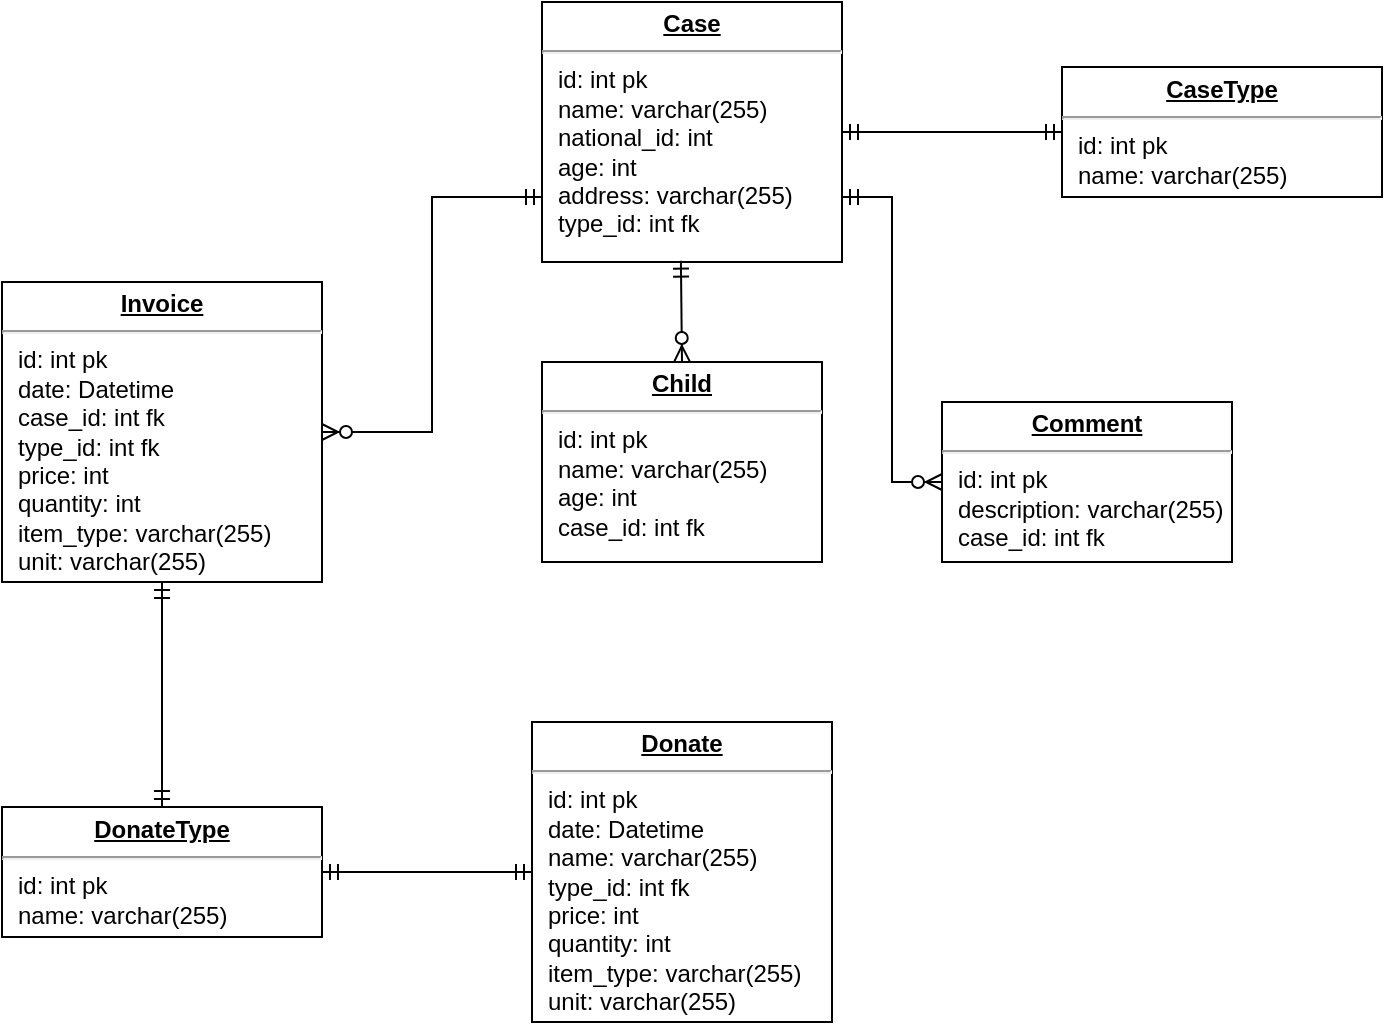 <mxfile version="21.0.2" type="github">
  <diagram name="Page-1" id="a7904f86-f2b4-8e86-fa97-74104820619b">
    <mxGraphModel dx="1038" dy="694" grid="1" gridSize="10" guides="1" tooltips="1" connect="1" arrows="1" fold="1" page="1" pageScale="1" pageWidth="1100" pageHeight="850" background="none" math="0" shadow="0">
      <root>
        <mxCell id="0" />
        <mxCell id="1" parent="0" />
        <mxCell id="KxadMB26XgNLB9hYf9AW-2" value="&lt;p style=&quot;margin: 0px ; margin-top: 4px ; text-align: center ; text-decoration: underline&quot;&gt;&lt;b&gt;Case&lt;/b&gt;&lt;/p&gt;&lt;hr&gt;&lt;p style=&quot;margin: 0px ; margin-left: 8px&quot;&gt;id: int pk&lt;/p&gt;&lt;p style=&quot;margin: 0px ; margin-left: 8px&quot;&gt;name: varchar(255)&lt;/p&gt;&lt;p style=&quot;margin: 0px ; margin-left: 8px&quot;&gt;national_id: int&lt;/p&gt;&lt;p style=&quot;margin: 0px ; margin-left: 8px&quot;&gt;age: int&lt;/p&gt;&lt;p style=&quot;margin: 0px ; margin-left: 8px&quot;&gt;address: varchar(255)&lt;/p&gt;&lt;p style=&quot;margin: 0px ; margin-left: 8px&quot;&gt;type_id: int fk&lt;/p&gt;" style="verticalAlign=top;align=left;overflow=fill;fontSize=12;fontFamily=Helvetica;html=1;rounded=0;shadow=0;comic=0;labelBackgroundColor=none;strokeWidth=1" vertex="1" parent="1">
          <mxGeometry x="475" y="160" width="150" height="130" as="geometry" />
        </mxCell>
        <mxCell id="KxadMB26XgNLB9hYf9AW-3" value="&lt;p style=&quot;margin: 0px ; margin-top: 4px ; text-align: center ; text-decoration: underline&quot;&gt;&lt;b&gt;Child&lt;/b&gt;&lt;/p&gt;&lt;hr&gt;&lt;p style=&quot;margin: 0px ; margin-left: 8px&quot;&gt;id: int pk&lt;/p&gt;&lt;p style=&quot;margin: 0px ; margin-left: 8px&quot;&gt;name: varchar(255)&lt;/p&gt;&lt;p style=&quot;margin: 0px ; margin-left: 8px&quot;&gt;age: int&lt;/p&gt;&lt;p style=&quot;margin: 0px ; margin-left: 8px&quot;&gt;case_id: int fk&lt;/p&gt;" style="verticalAlign=top;align=left;overflow=fill;fontSize=12;fontFamily=Helvetica;html=1;rounded=0;shadow=0;comic=0;labelBackgroundColor=none;strokeWidth=1" vertex="1" parent="1">
          <mxGeometry x="475" y="340" width="140" height="100" as="geometry" />
        </mxCell>
        <mxCell id="KxadMB26XgNLB9hYf9AW-4" value="&lt;p style=&quot;margin: 0px ; margin-top: 4px ; text-align: center ; text-decoration: underline&quot;&gt;&lt;b&gt;Comment&lt;/b&gt;&lt;/p&gt;&lt;hr&gt;&lt;p style=&quot;margin: 0px ; margin-left: 8px&quot;&gt;id: int pk&lt;/p&gt;&lt;p style=&quot;margin: 0px ; margin-left: 8px&quot;&gt;description: varchar(255)&lt;/p&gt;&lt;p style=&quot;margin: 0px ; margin-left: 8px&quot;&gt;case_id: int fk&lt;/p&gt;" style="verticalAlign=top;align=left;overflow=fill;fontSize=12;fontFamily=Helvetica;html=1;rounded=0;shadow=0;comic=0;labelBackgroundColor=none;strokeWidth=1" vertex="1" parent="1">
          <mxGeometry x="675" y="360" width="145" height="80" as="geometry" />
        </mxCell>
        <mxCell id="KxadMB26XgNLB9hYf9AW-5" value="&lt;p style=&quot;margin: 0px ; margin-top: 4px ; text-align: center ; text-decoration: underline&quot;&gt;&lt;b&gt;CaseType&lt;/b&gt;&lt;/p&gt;&lt;hr&gt;&lt;p style=&quot;margin: 0px ; margin-left: 8px&quot;&gt;id: int pk&lt;/p&gt;&lt;p style=&quot;margin: 0px ; margin-left: 8px&quot;&gt;name: varchar(255)&lt;/p&gt;" style="verticalAlign=top;align=left;overflow=fill;fontSize=12;fontFamily=Helvetica;html=1;rounded=0;shadow=0;comic=0;labelBackgroundColor=none;strokeWidth=1" vertex="1" parent="1">
          <mxGeometry x="735" y="192.5" width="160" height="65" as="geometry" />
        </mxCell>
        <mxCell id="KxadMB26XgNLB9hYf9AW-9" value="" style="fontSize=12;html=1;endArrow=ERmandOne;startArrow=ERmandOne;rounded=0;entryX=1;entryY=0.5;entryDx=0;entryDy=0;exitX=0;exitY=0.5;exitDx=0;exitDy=0;" edge="1" parent="1" source="KxadMB26XgNLB9hYf9AW-5" target="KxadMB26XgNLB9hYf9AW-2">
          <mxGeometry width="100" height="100" relative="1" as="geometry">
            <mxPoint x="445" y="440" as="sourcePoint" />
            <mxPoint x="545" y="340" as="targetPoint" />
          </mxGeometry>
        </mxCell>
        <mxCell id="KxadMB26XgNLB9hYf9AW-11" value="" style="fontSize=12;html=1;endArrow=ERzeroToMany;startArrow=ERmandOne;rounded=0;exitX=0.463;exitY=0.995;exitDx=0;exitDy=0;entryX=0.5;entryY=0;entryDx=0;entryDy=0;exitPerimeter=0;" edge="1" parent="1" source="KxadMB26XgNLB9hYf9AW-2" target="KxadMB26XgNLB9hYf9AW-3">
          <mxGeometry width="100" height="100" relative="1" as="geometry">
            <mxPoint x="655" y="570" as="sourcePoint" />
            <mxPoint x="755" y="470" as="targetPoint" />
          </mxGeometry>
        </mxCell>
        <mxCell id="KxadMB26XgNLB9hYf9AW-12" value="" style="fontSize=12;html=1;endArrow=ERzeroToMany;startArrow=ERmandOne;rounded=0;exitX=1;exitY=0.75;exitDx=0;exitDy=0;entryX=0;entryY=0.5;entryDx=0;entryDy=0;edgeStyle=orthogonalEdgeStyle;" edge="1" parent="1" source="KxadMB26XgNLB9hYf9AW-2" target="KxadMB26XgNLB9hYf9AW-4">
          <mxGeometry width="100" height="100" relative="1" as="geometry">
            <mxPoint x="675" y="257.5" as="sourcePoint" />
            <mxPoint x="676" y="308.5" as="targetPoint" />
          </mxGeometry>
        </mxCell>
        <mxCell id="KxadMB26XgNLB9hYf9AW-28" value="&lt;p style=&quot;margin: 0px ; margin-top: 4px ; text-align: center ; text-decoration: underline&quot;&gt;&lt;b&gt;Invoice&lt;/b&gt;&lt;/p&gt;&lt;hr&gt;&lt;p style=&quot;margin: 0px ; margin-left: 8px&quot;&gt;id: int pk&lt;/p&gt;&lt;p style=&quot;margin: 0px ; margin-left: 8px&quot;&gt;date: Datetime&lt;/p&gt;&lt;p style=&quot;margin: 0px ; margin-left: 8px&quot;&gt;case_id: int fk&lt;/p&gt;&lt;p style=&quot;margin: 0px ; margin-left: 8px&quot;&gt;type_id: int fk&lt;/p&gt;&lt;p style=&quot;margin: 0px ; margin-left: 8px&quot;&gt;price: int&lt;/p&gt;&lt;p style=&quot;margin: 0px ; margin-left: 8px&quot;&gt;quantity: int&lt;/p&gt;&lt;p style=&quot;margin: 0px ; margin-left: 8px&quot;&gt;item_type: varchar(255)&lt;/p&gt;&lt;p style=&quot;margin: 0px ; margin-left: 8px&quot;&gt;unit: varchar(255)&lt;/p&gt;" style="verticalAlign=top;align=left;overflow=fill;fontSize=12;fontFamily=Helvetica;html=1;rounded=0;shadow=0;comic=0;labelBackgroundColor=none;strokeWidth=1" vertex="1" parent="1">
          <mxGeometry x="205" y="300" width="160" height="150" as="geometry" />
        </mxCell>
        <mxCell id="KxadMB26XgNLB9hYf9AW-31" value="" style="fontSize=12;html=1;endArrow=ERzeroToMany;startArrow=ERmandOne;rounded=0;exitX=0;exitY=0.75;exitDx=0;exitDy=0;entryX=1;entryY=0.5;entryDx=0;entryDy=0;edgeStyle=orthogonalEdgeStyle;" edge="1" parent="1" source="KxadMB26XgNLB9hYf9AW-2" target="KxadMB26XgNLB9hYf9AW-28">
          <mxGeometry width="100" height="100" relative="1" as="geometry">
            <mxPoint x="375" y="364" as="sourcePoint" />
            <mxPoint x="415" y="486" as="targetPoint" />
          </mxGeometry>
        </mxCell>
        <mxCell id="KxadMB26XgNLB9hYf9AW-32" value="&lt;p style=&quot;margin: 0px ; margin-top: 4px ; text-align: center ; text-decoration: underline&quot;&gt;&lt;b&gt;Donate&lt;/b&gt;&lt;/p&gt;&lt;hr&gt;&lt;p style=&quot;margin: 0px ; margin-left: 8px&quot;&gt;id: int pk&lt;/p&gt;&lt;p style=&quot;margin: 0px ; margin-left: 8px&quot;&gt;date: Datetime&lt;/p&gt;&lt;p style=&quot;margin: 0px ; margin-left: 8px&quot;&gt;name: varchar(255)&lt;/p&gt;&lt;p style=&quot;margin: 0px ; margin-left: 8px&quot;&gt;type_id: int fk&lt;/p&gt;&lt;p style=&quot;margin: 0px ; margin-left: 8px&quot;&gt;price: int&lt;/p&gt;&lt;p style=&quot;margin: 0px ; margin-left: 8px&quot;&gt;quantity: int&lt;/p&gt;&lt;p style=&quot;margin: 0px ; margin-left: 8px&quot;&gt;item_type: varchar(255)&lt;/p&gt;&lt;p style=&quot;margin: 0px ; margin-left: 8px&quot;&gt;unit: varchar(255)&lt;/p&gt;" style="verticalAlign=top;align=left;overflow=fill;fontSize=12;fontFamily=Helvetica;html=1;rounded=0;shadow=0;comic=0;labelBackgroundColor=none;strokeWidth=1;direction=west;" vertex="1" parent="1">
          <mxGeometry x="470" y="520" width="150" height="150" as="geometry" />
        </mxCell>
        <mxCell id="KxadMB26XgNLB9hYf9AW-33" value="&lt;p style=&quot;margin: 0px ; margin-top: 4px ; text-align: center ; text-decoration: underline&quot;&gt;&lt;b&gt;DonateType&lt;/b&gt;&lt;/p&gt;&lt;hr&gt;&lt;p style=&quot;margin: 0px ; margin-left: 8px&quot;&gt;id: int pk&lt;/p&gt;&lt;p style=&quot;margin: 0px ; margin-left: 8px&quot;&gt;name: varchar(255)&lt;/p&gt;" style="verticalAlign=top;align=left;overflow=fill;fontSize=12;fontFamily=Helvetica;html=1;rounded=0;shadow=0;comic=0;labelBackgroundColor=none;strokeWidth=1" vertex="1" parent="1">
          <mxGeometry x="205" y="562.5" width="160" height="65" as="geometry" />
        </mxCell>
        <mxCell id="KxadMB26XgNLB9hYf9AW-34" value="" style="fontSize=12;html=1;endArrow=ERmandOne;startArrow=ERmandOne;rounded=0;exitX=1;exitY=0.5;exitDx=0;exitDy=0;" edge="1" parent="1" source="KxadMB26XgNLB9hYf9AW-32" target="KxadMB26XgNLB9hYf9AW-33">
          <mxGeometry width="100" height="100" relative="1" as="geometry">
            <mxPoint x="435" y="510" as="sourcePoint" />
            <mxPoint x="325" y="510" as="targetPoint" />
          </mxGeometry>
        </mxCell>
        <mxCell id="KxadMB26XgNLB9hYf9AW-37" value="" style="fontSize=12;html=1;endArrow=ERmandOne;startArrow=ERmandOne;rounded=0;exitX=0.5;exitY=0;exitDx=0;exitDy=0;entryX=0.5;entryY=1;entryDx=0;entryDy=0;" edge="1" parent="1" source="KxadMB26XgNLB9hYf9AW-33" target="KxadMB26XgNLB9hYf9AW-28">
          <mxGeometry width="100" height="100" relative="1" as="geometry">
            <mxPoint x="380" y="510" as="sourcePoint" />
            <mxPoint x="275" y="510" as="targetPoint" />
          </mxGeometry>
        </mxCell>
      </root>
    </mxGraphModel>
  </diagram>
</mxfile>
